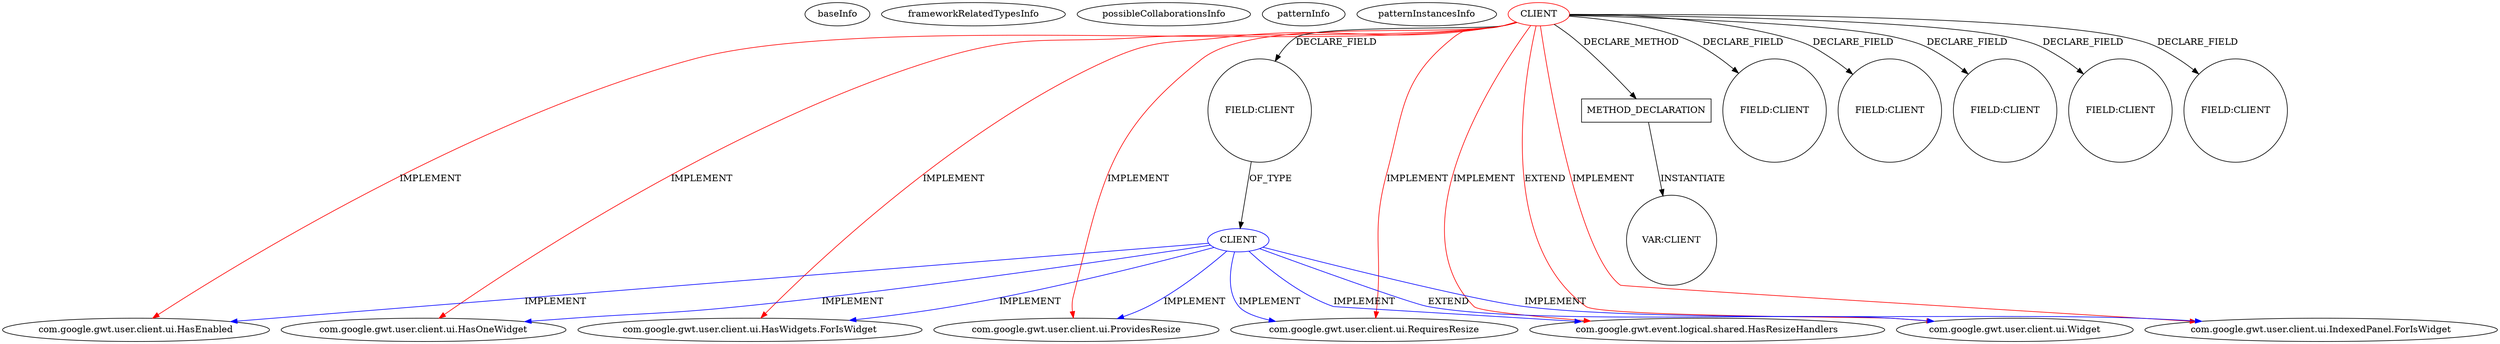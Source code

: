digraph {
baseInfo[graphId=850,category="pattern",isAnonymous=false,possibleRelation=true]
frameworkRelatedTypesInfo[0="com.google.gwt.user.client.ui.ProvidesResize",1="com.google.gwt.user.client.ui.HasEnabled",2="com.google.gwt.event.logical.shared.HasResizeHandlers",3="com.google.gwt.user.client.ui.HasWidgets.ForIsWidget",4="com.google.gwt.user.client.ui.RequiresResize",5="com.google.gwt.user.client.ui.IndexedPanel.ForIsWidget",6="com.google.gwt.user.client.ui.HasOneWidget",7="com.google.gwt.user.client.ui.Widget"]
possibleCollaborationsInfo[0="850~FIELD_TYPE_DECLARATION-~com.google.gwt.user.client.ui.ProvidesResize com.google.gwt.user.client.ui.HasEnabled com.google.gwt.event.logical.shared.HasResizeHandlers com.google.gwt.user.client.ui.HasWidgets.ForIsWidget com.google.gwt.user.client.ui.RequiresResize com.google.gwt.user.client.ui.IndexedPanel.ForIsWidget com.google.gwt.user.client.ui.HasOneWidget com.google.gwt.user.client.ui.Widget ~com.google.gwt.user.client.ui.Widget com.google.gwt.user.client.ui.HasEnabled com.google.gwt.event.logical.shared.HasResizeHandlers com.google.gwt.user.client.ui.HasWidgets.ForIsWidget com.google.gwt.user.client.ui.HasOneWidget com.google.gwt.user.client.ui.ProvidesResize com.google.gwt.user.client.ui.RequiresResize com.google.gwt.user.client.ui.IndexedPanel.ForIsWidget ~false~false"]
patternInfo[frequency=2.0,patternRootClient=0]
patternInstancesInfo[0="kospiotr-gwt-layout-designer~/kospiotr-gwt-layout-designer/gwt-layout-designer-master/src/main/java/pl/pkosmowski/gxtshowcase/client/MainPanel.java~MainPanel~3417",1="rdomingonl-layoutTest~/rdomingonl-layoutTest/layoutTest-master/src/main/java/nl/tc/rd/exp/layouttest/client/mvp/view/WidgetDesignerView.java~WidgetDesignerView~4344"]
8[label="com.google.gwt.user.client.ui.HasOneWidget",vertexType="FRAMEWORK_INTERFACE_TYPE",isFrameworkType=false]
0[label="CLIENT",vertexType="ROOT_CLIENT_CLASS_DECLARATION",isFrameworkType=false,color=red]
3[label="com.google.gwt.user.client.ui.HasEnabled",vertexType="FRAMEWORK_INTERFACE_TYPE",isFrameworkType=false]
7[label="com.google.gwt.user.client.ui.ProvidesResize",vertexType="FRAMEWORK_INTERFACE_TYPE",isFrameworkType=false]
63[label="METHOD_DECLARATION",vertexType="CLIENT_METHOD_DECLARATION",isFrameworkType=false,shape=box]
39[label="FIELD:CLIENT",vertexType="FIELD_DECLARATION",isFrameworkType=false,shape=circle]
52[label="FIELD:CLIENT",vertexType="FIELD_DECLARATION",isFrameworkType=false,shape=circle]
41[label="FIELD:CLIENT",vertexType="FIELD_DECLARATION",isFrameworkType=false,shape=circle]
19[label="FIELD:CLIENT",vertexType="FIELD_DECLARATION",isFrameworkType=false,shape=circle]
9[label="FIELD:CLIENT",vertexType="FIELD_DECLARATION",isFrameworkType=false,shape=circle]
29[label="FIELD:CLIENT",vertexType="FIELD_DECLARATION",isFrameworkType=false,shape=circle]
65[label="VAR:CLIENT",vertexType="VARIABLE_EXPRESION",isFrameworkType=false,shape=circle]
5[label="com.google.gwt.user.client.ui.IndexedPanel.ForIsWidget",vertexType="FRAMEWORK_INTERFACE_TYPE",isFrameworkType=false]
2[label="com.google.gwt.event.logical.shared.HasResizeHandlers",vertexType="FRAMEWORK_INTERFACE_TYPE",isFrameworkType=false]
4[label="com.google.gwt.user.client.ui.HasWidgets.ForIsWidget",vertexType="FRAMEWORK_INTERFACE_TYPE",isFrameworkType=false]
6[label="com.google.gwt.user.client.ui.RequiresResize",vertexType="FRAMEWORK_INTERFACE_TYPE",isFrameworkType=false]
1[label="com.google.gwt.user.client.ui.Widget",vertexType="FRAMEWORK_CLASS_TYPE",isFrameworkType=false]
30[label="CLIENT",vertexType="REFERENCE_CLIENT_CLASS_DECLARATION",isFrameworkType=false,color=blue]
0->7[label="IMPLEMENT",color=red]
0->9[label="DECLARE_FIELD"]
63->65[label="INSTANTIATE"]
30->1[label="EXTEND",color=blue]
0->3[label="IMPLEMENT",color=red]
0->2[label="IMPLEMENT",color=red]
30->3[label="IMPLEMENT",color=blue]
0->29[label="DECLARE_FIELD"]
0->4[label="IMPLEMENT",color=red]
29->30[label="OF_TYPE"]
0->39[label="DECLARE_FIELD"]
0->6[label="IMPLEMENT",color=red]
0->63[label="DECLARE_METHOD"]
0->19[label="DECLARE_FIELD"]
30->2[label="IMPLEMENT",color=blue]
0->41[label="DECLARE_FIELD"]
0->52[label="DECLARE_FIELD"]
0->5[label="IMPLEMENT",color=red]
0->8[label="IMPLEMENT",color=red]
30->4[label="IMPLEMENT",color=blue]
30->8[label="IMPLEMENT",color=blue]
0->1[label="EXTEND",color=red]
30->7[label="IMPLEMENT",color=blue]
30->6[label="IMPLEMENT",color=blue]
30->5[label="IMPLEMENT",color=blue]
}
